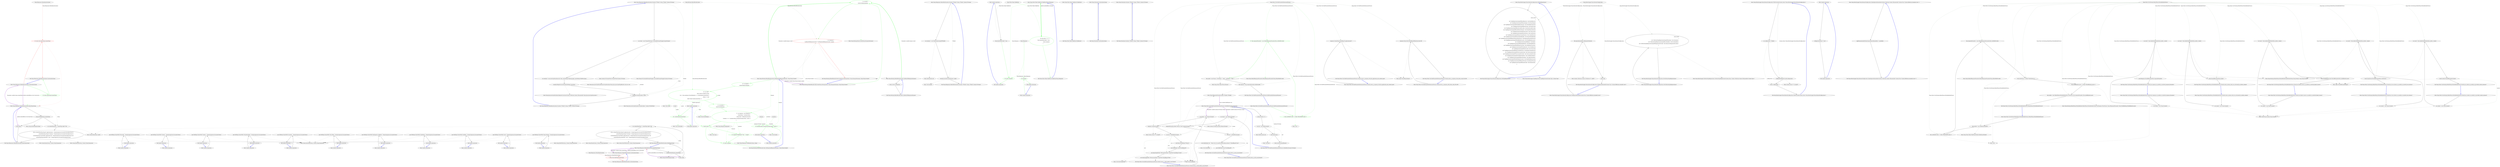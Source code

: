 digraph  {
n25 [label="Nancy.Responses.DefaultJsonSerializer", span=""];
n0 [cluster="Nancy.Responses.DefaultJsonSerializer.CanSerialize(string)", label="Entry Nancy.Responses.DefaultJsonSerializer.CanSerialize(string)", span="15-15"];
n1 [cluster="Nancy.Responses.DefaultJsonSerializer.CanSerialize(string)", color=red, community=0, label="16: return this.IsJsonType(contentType);", span="17-17"];
n2 [cluster="Nancy.Responses.DefaultJsonSerializer.CanSerialize(string)", label="Exit Nancy.Responses.DefaultJsonSerializer.CanSerialize(string)", span="15-15"];
n3 [cluster="Nancy.Responses.DefaultJsonSerializer.IsJsonType(string)", label="Entry Nancy.Responses.DefaultJsonSerializer.IsJsonType(string)", span="49-49"];
n4 [cluster="Nancy.Responses.DefaultJsonSerializer.Serialize<TModel>(string, TModel, System.IO.Stream)", label="Entry Nancy.Responses.DefaultJsonSerializer.Serialize<TModel>(string, TModel, System.IO.Stream)", span="27-27"];
n5 [cluster="Nancy.Responses.DefaultJsonSerializer.Serialize<TModel>(string, TModel, System.IO.Stream)", label="var writer = new StreamWriter(new UnclosableStreamWrapper(outputStream))", span="29-29"];
n8 [cluster="Nancy.Responses.DefaultJsonSerializer.Serialize<TModel>(string, TModel, System.IO.Stream)", label="serializer.Serialize(model, writer)", span="35-35"];
n6 [cluster="Nancy.Responses.DefaultJsonSerializer.Serialize<TModel>(string, TModel, System.IO.Stream)", label="var serializer = new JavaScriptSerializer(null, false, JsonSettings.MaxJsonLength, JsonSettings.MaxRecursions)", span="31-31"];
n10 [cluster="System.IO.StreamWriter.StreamWriter(System.IO.Stream)", label="Entry System.IO.StreamWriter.StreamWriter(System.IO.Stream)", span="0-0"];
n11 [cluster="Nancy.IO.UnclosableStreamWrapper.UnclosableStreamWrapper(System.IO.Stream)", label="Entry Nancy.IO.UnclosableStreamWrapper.UnclosableStreamWrapper(System.IO.Stream)", span="22-22"];
n7 [cluster="Nancy.Responses.DefaultJsonSerializer.Serialize<TModel>(string, TModel, System.IO.Stream)", label="serializer.RegisterConverters(JsonSettings.Converters)", span="33-33"];
n12 [cluster="Nancy.Json.JavaScriptSerializer.JavaScriptSerializer(Nancy.Json.JavaScriptTypeResolver, bool, int, int)", label="Entry Nancy.Json.JavaScriptSerializer.JavaScriptSerializer(Nancy.Json.JavaScriptTypeResolver, bool, int, int)", span="74-74"];
n13 [cluster="Nancy.Json.JavaScriptSerializer.RegisterConverters(System.Collections.Generic.IEnumerable<Nancy.Json.JavaScriptConverter>)", label="Entry Nancy.Json.JavaScriptSerializer.RegisterConverters(System.Collections.Generic.IEnumerable<Nancy.Json.JavaScriptConverter>)", span="429-429"];
n9 [cluster="Nancy.Responses.DefaultJsonSerializer.Serialize<TModel>(string, TModel, System.IO.Stream)", label="Exit Nancy.Responses.DefaultJsonSerializer.Serialize<TModel>(string, TModel, System.IO.Stream)", span="27-27"];
n14 [cluster="Nancy.Json.JavaScriptSerializer.Serialize(object, System.IO.TextWriter)", label="Entry Nancy.Json.JavaScriptSerializer.Serialize(object, System.IO.TextWriter)", span="465-465"];
n15 [cluster="Nancy.Responses.DefaultJsonSerializer.IsJsonType(string)", label="string.IsNullOrEmpty(contentType)", span="51-51"];
n17 [cluster="Nancy.Responses.DefaultJsonSerializer.IsJsonType(string)", label="var contentMimeType = contentType.Split(';')[0]", span="56-56"];
n16 [cluster="Nancy.Responses.DefaultJsonSerializer.IsJsonType(string)", label="return false;", span="53-53"];
n20 [cluster="string.IsNullOrEmpty(string)", label="Entry string.IsNullOrEmpty(string)", span="0-0"];
n18 [cluster="Nancy.Responses.DefaultJsonSerializer.IsJsonType(string)", label="return contentMimeType.Equals(''application/json'', StringComparison.InvariantCultureIgnoreCase) ||\r\n                   contentMimeType.Equals(''text/json'', StringComparison.InvariantCultureIgnoreCase) ||\r\n                  (contentMimeType.StartsWith(''application/vnd'', StringComparison.InvariantCultureIgnoreCase) &&\r\n                   contentMimeType.EndsWith(''+json'', StringComparison.InvariantCultureIgnoreCase));", span="58-61"];
n21 [cluster="string.Split(params char[])", label="Entry string.Split(params char[])", span="0-0"];
n19 [cluster="Nancy.Responses.DefaultJsonSerializer.IsJsonType(string)", label="Exit Nancy.Responses.DefaultJsonSerializer.IsJsonType(string)", span="49-49"];
n22 [cluster="string.Equals(string, System.StringComparison)", label="Entry string.Equals(string, System.StringComparison)", span="0-0"];
n23 [cluster="string.StartsWith(string, System.StringComparison)", label="Entry string.StartsWith(string, System.StringComparison)", span="0-0"];
n24 [cluster="string.EndsWith(string, System.StringComparison)", label="Entry string.EndsWith(string, System.StringComparison)", span="0-0"];
d1 [cluster="Nancy.Responses.DefaultJsonSerializer.CanSerialize(string)", color=green, community=0, label="16: return IsJsonType(contentType);", span="18-18"];
m0_4 [cluster="Nancy.Routing.Route.Invoke(Nancy.DynamicDictionary)", file="DefaultRouteInvoker.cs", label="Entry Nancy.Routing.Route.Invoke(Nancy.DynamicDictionary)", span="54-54"];
m0_0 [cluster="Nancy.Routing.DefaultRouteInvoker.Invoke(Nancy.Routing.Route, Nancy.DynamicDictionary, Nancy.NancyContext)", file="DefaultRouteInvoker.cs", label="Entry Nancy.Routing.DefaultRouteInvoker.Invoke(Nancy.Routing.Route, Nancy.DynamicDictionary, Nancy.NancyContext)", span="14-14"];
m0_1 [cluster="Nancy.Routing.DefaultRouteInvoker.Invoke(Nancy.Routing.Route, Nancy.DynamicDictionary, Nancy.NancyContext)", color=green, community=0, file="DefaultRouteInvoker.cs", label="3: var result =\r\n                route.Invoke(parameters)", span="16-17"];
m0_2 [cluster="Nancy.Routing.DefaultRouteInvoker.Invoke(Nancy.Routing.Route, Nancy.DynamicDictionary, Nancy.NancyContext)", color=red, community=0, file="DefaultRouteInvoker.cs", label="2: var response =\r\n                CastResultToResponse(result) ?? GetNegotiatedResponse(result, context)", span="19-20"];
m0_3 [cluster="Nancy.Routing.DefaultRouteInvoker.Invoke(Nancy.Routing.Route, Nancy.DynamicDictionary, Nancy.NancyContext)", file="DefaultRouteInvoker.cs", label="Exit Nancy.Routing.DefaultRouteInvoker.Invoke(Nancy.Routing.Route, Nancy.DynamicDictionary, Nancy.NancyContext)", span="14-14"];
m0_26 [cluster="Unk.CanSerialize", file="DefaultRouteInvoker.cs", label="Entry Unk.CanSerialize", span=""];
m0_22 [cluster="Nancy.Response.WithHeader(string, string)", file="DefaultRouteInvoker.cs", label="Entry Nancy.Response.WithHeader(string, string)", span="46-46"];
m0_19 [cluster="Unk.Create", file="DefaultRouteInvoker.cs", label="Entry Unk.Create", span=""];
m0_21 [cluster="Unk.Count", file="DefaultRouteInvoker.cs", label="Entry Unk.Count", span=""];
m0_7 [cluster="Nancy.Routing.DefaultRouteInvoker.GetNegotiatedResponse(dynamic, Nancy.NancyContext)", file="DefaultRouteInvoker.cs", label="Entry Nancy.Routing.DefaultRouteInvoker.GetNegotiatedResponse(dynamic, Nancy.NancyContext)", span="30-30"];
m0_10 [cluster="Nancy.Routing.DefaultRouteInvoker.GetNegotiatedResponse(dynamic, Nancy.NancyContext)", color=green, community=0, file="DefaultRouteInvoker.cs", label="18: var headers =\r\n                context.Request.Headers", span="32-33"];
m0_11 [cluster="Nancy.Routing.DefaultRouteInvoker.GetNegotiatedResponse(dynamic, Nancy.NancyContext)", color=green, community=0, file="DefaultRouteInvoker.cs", label="18: var valid =\r\n                from accept in headers.Accept\r\n                let s = this.serializers.FirstOrDefault(s => s.CanSerialize(accept.Item1))\r\n                where s != null\r\n                select Tuple.Create(accept.Item1, s)", span="35-39"];
m0_13 [cluster="Nancy.Routing.DefaultRouteInvoker.GetNegotiatedResponse(dynamic, Nancy.NancyContext)", color=green, community=0, file="DefaultRouteInvoker.cs", label="27: var response = new Response {\r\n                ContentType = serializer.Item1,\r\n                StatusCode = HttpStatusCode.OK,\r\n                Contents = s => serializer.Item2.Serialize(serializer.Item1, result, s)\r\n            }", span="44-48"];
m0_12 [cluster="Nancy.Routing.DefaultRouteInvoker.GetNegotiatedResponse(dynamic, Nancy.NancyContext)", color=green, community=0, file="DefaultRouteInvoker.cs", label="4: var serializer =\r\n                valid.FirstOrDefault()", span="41-42"];
m0_14 [cluster="Nancy.Routing.DefaultRouteInvoker.GetNegotiatedResponse(dynamic, Nancy.NancyContext)", color=green, community=0, file="DefaultRouteInvoker.cs", label="0: valid.Count() > 0", span="50-50"];
m0_15 [cluster="Nancy.Routing.DefaultRouteInvoker.GetNegotiatedResponse(dynamic, Nancy.NancyContext)", color=green, community=0, file="DefaultRouteInvoker.cs", label="23: response.WithHeader(''Vary'', ''Accept'')", span="52-52"];
m0_16 [cluster="Nancy.Routing.DefaultRouteInvoker.GetNegotiatedResponse(dynamic, Nancy.NancyContext)", color=green, community=0, file="DefaultRouteInvoker.cs", label="13: return response;", span="55-55"];
m0_17 [cluster="Nancy.Routing.DefaultRouteInvoker.GetNegotiatedResponse(dynamic, Nancy.NancyContext)", file="DefaultRouteInvoker.cs", label="Exit Nancy.Routing.DefaultRouteInvoker.GetNegotiatedResponse(dynamic, Nancy.NancyContext)", span="30-30"];
m0_6 [cluster="Nancy.Routing.DefaultRouteInvoker.CastResultToResponse(dynamic)", file="DefaultRouteInvoker.cs", label="Entry Nancy.Routing.DefaultRouteInvoker.CastResultToResponse(dynamic)", span="25-25"];
m0_8 [cluster="Nancy.Routing.DefaultRouteInvoker.CastResultToResponse(dynamic)", file="DefaultRouteInvoker.cs", label="return result as Response;", span="27-27"];
m0_9 [cluster="Nancy.Routing.DefaultRouteInvoker.CastResultToResponse(dynamic)", file="DefaultRouteInvoker.cs", label="Exit Nancy.Routing.DefaultRouteInvoker.CastResultToResponse(dynamic)", span="25-25"];
m0_20 [cluster="Nancy.Response.Response()", file="DefaultRouteInvoker.cs", label="Entry Nancy.Response.Response()", span="20-20"];
m0_23 [cluster="lambda expression", file="DefaultRouteInvoker.cs", label="Entry lambda expression", span="37-37"];
m0_28 [cluster="lambda expression", color=green, community=0, file="DefaultRouteInvoker.cs", label="18: serializer.Item2.Serialize(serializer.Item1, result, s)", span="47-47"];
m0_27 [cluster="lambda expression", file="DefaultRouteInvoker.cs", label="Entry lambda expression", span="47-47"];
m0_29 [cluster="lambda expression", file="DefaultRouteInvoker.cs", label="Exit lambda expression", span="47-47"];
m0_24 [cluster="lambda expression", color=green, community=0, file="DefaultRouteInvoker.cs", label="18: s.CanSerialize(accept.Item1)", span="37-37"];
m0_25 [cluster="lambda expression", file="DefaultRouteInvoker.cs", label="Exit lambda expression", span="37-37"];
m0_30 [cluster="Unk.Serialize", file="DefaultRouteInvoker.cs", label="Entry Unk.Serialize", span=""];
m0_18 [cluster="Unk.FirstOrDefault", file="DefaultRouteInvoker.cs", label="Entry Unk.FirstOrDefault", span=""];
m0_33 [file="DefaultRouteInvoker.cs", label=dynamic, span=""];
m0_34 [file="DefaultRouteInvoker.cs", label=serializer, span=""];
m0_31 [file="DefaultRouteInvoker.cs", label="Nancy.Routing.DefaultRouteInvoker", span=""];
m0_32 [file="DefaultRouteInvoker.cs", label=accept, span=""];
m2_0 [cluster="Nancy.Responses.DefaultXmlSerializer.CanSerialize(string)", file="DefaultXmlSerializer.cs", label="Entry Nancy.Responses.DefaultXmlSerializer.CanSerialize(string)", span="13-13"];
m2_1 [cluster="Nancy.Responses.DefaultXmlSerializer.CanSerialize(string)", color=red, community=0, file="DefaultXmlSerializer.cs", label="7: return this.IsXmlType(contentType);", span="15-15"];
m2_2 [cluster="Nancy.Responses.DefaultXmlSerializer.CanSerialize(string)", file="DefaultXmlSerializer.cs", label="Exit Nancy.Responses.DefaultXmlSerializer.CanSerialize(string)", span="13-13"];
m2_4 [cluster="Nancy.Responses.DefaultXmlSerializer.Serialize<TModel>(string, TModel, System.IO.Stream)", file="DefaultXmlSerializer.cs", label="Entry Nancy.Responses.DefaultXmlSerializer.Serialize<TModel>(string, TModel, System.IO.Stream)", span="25-25"];
m2_5 [cluster="Nancy.Responses.DefaultXmlSerializer.Serialize<TModel>(string, TModel, System.IO.Stream)", file="DefaultXmlSerializer.cs", label="var serializer = new XmlSerializer(typeof(TModel))", span="27-27"];
m2_6 [cluster="Nancy.Responses.DefaultXmlSerializer.Serialize<TModel>(string, TModel, System.IO.Stream)", file="DefaultXmlSerializer.cs", label="serializer.Serialize(outputStream, model)", span="28-28"];
m2_7 [cluster="Nancy.Responses.DefaultXmlSerializer.Serialize<TModel>(string, TModel, System.IO.Stream)", file="DefaultXmlSerializer.cs", label="Exit Nancy.Responses.DefaultXmlSerializer.Serialize<TModel>(string, TModel, System.IO.Stream)", span="25-25"];
m2_15 [cluster="string.IsNullOrEmpty(string)", file="DefaultXmlSerializer.cs", label="Entry string.IsNullOrEmpty(string)", span="0-0"];
m2_8 [cluster="XmlSerializer.cstr", file="DefaultXmlSerializer.cs", label="Entry XmlSerializer.cstr", span=""];
m2_3 [cluster="Nancy.Responses.DefaultXmlSerializer.IsXmlType(string)", file="DefaultXmlSerializer.cs", label="Entry Nancy.Responses.DefaultXmlSerializer.IsXmlType(string)", span="31-31"];
m2_10 [cluster="Nancy.Responses.DefaultXmlSerializer.IsXmlType(string)", file="DefaultXmlSerializer.cs", label="string.IsNullOrEmpty(contentType)", span="33-33"];
m2_12 [cluster="Nancy.Responses.DefaultXmlSerializer.IsXmlType(string)", file="DefaultXmlSerializer.cs", label="var contentMimeType = contentType.Split(';')[0]", span="38-38"];
m2_11 [cluster="Nancy.Responses.DefaultXmlSerializer.IsXmlType(string)", file="DefaultXmlSerializer.cs", label="return false;", span="35-35"];
m2_13 [cluster="Nancy.Responses.DefaultXmlSerializer.IsXmlType(string)", file="DefaultXmlSerializer.cs", label="return contentMimeType.Equals(''application/xml'', StringComparison.InvariantCultureIgnoreCase) ||\r\n                   contentMimeType.Equals(''text/xml'', StringComparison.InvariantCultureIgnoreCase) ||\r\n                  (contentMimeType.StartsWith(''application/vnd'', StringComparison.InvariantCultureIgnoreCase) &&\r\n                   contentMimeType.EndsWith(''+xml'', StringComparison.InvariantCultureIgnoreCase));", span="40-43"];
m2_14 [cluster="Nancy.Responses.DefaultXmlSerializer.IsXmlType(string)", file="DefaultXmlSerializer.cs", label="Exit Nancy.Responses.DefaultXmlSerializer.IsXmlType(string)", span="31-31"];
m2_19 [cluster="string.EndsWith(string, System.StringComparison)", file="DefaultXmlSerializer.cs", label="Entry string.EndsWith(string, System.StringComparison)", span="0-0"];
m2_17 [cluster="string.Equals(string, System.StringComparison)", file="DefaultXmlSerializer.cs", label="Entry string.Equals(string, System.StringComparison)", span="0-0"];
m2_9 [cluster="Unk.Serialize", file="DefaultXmlSerializer.cs", label="Entry Unk.Serialize", span=""];
m2_18 [cluster="string.StartsWith(string, System.StringComparison)", file="DefaultXmlSerializer.cs", label="Entry string.StartsWith(string, System.StringComparison)", span="0-0"];
m2_20 [file="DefaultXmlSerializer.cs", label="Nancy.Responses.DefaultXmlSerializer", span=""];
m3_8 [cluster="lambda expression", file="FakeRoute.cs", label="Entry lambda expression", span="17-20"];
m3_10 [cluster="lambda expression", color=green, community=0, file="FakeRoute.cs", label="26: return response;", span="19-19"];
m3_5 [cluster="lambda expression", file="FakeRoute.cs", label="Entry lambda expression", span="15-15"];
m3_6 [cluster="lambda expression", color=green, community=0, file="FakeRoute.cs", label="29: response", span="15-15"];
m3_7 [cluster="lambda expression", file="FakeRoute.cs", label="Exit lambda expression", span="15-15"];
m3_9 [cluster="lambda expression", file="FakeRoute.cs", label="this.ActionWasInvoked = true", span="18-18"];
m3_11 [cluster="lambda expression", file="FakeRoute.cs", label="Exit lambda expression", span="17-20"];
m3_0 [cluster="Nancy.Tests.Fakes.FakeRoute.FakeRoute()", file="FakeRoute.cs", label="Entry Nancy.Tests.Fakes.FakeRoute.FakeRoute()", span="8-8"];
m3_1 [cluster="Nancy.Tests.Fakes.FakeRoute.FakeRoute()", file="FakeRoute.cs", label="Exit Nancy.Tests.Fakes.FakeRoute.FakeRoute()", span="8-8"];
m3_2 [cluster="Nancy.Tests.Fakes.FakeRoute.FakeRoute(Nancy.Response)", file="FakeRoute.cs", label="Entry Nancy.Tests.Fakes.FakeRoute.FakeRoute(Nancy.Response)", span="14-14"];
m3_3 [cluster="Nancy.Tests.Fakes.FakeRoute.FakeRoute(Nancy.Response)", color=green, community=0, file="FakeRoute.cs", label="28: this.Action = x => {\r\n                this.ActionWasInvoked = true;\r\n                return response;\r\n            }", span="17-20"];
m3_4 [cluster="Nancy.Tests.Fakes.FakeRoute.FakeRoute(Nancy.Response)", file="FakeRoute.cs", label="Exit Nancy.Tests.Fakes.FakeRoute.FakeRoute(Nancy.Response)", span="14-14"];
m3_12 [file="FakeRoute.cs", label="Nancy.Tests.Fakes.FakeRoute", span=""];
m3_13 [file="FakeRoute.cs", label="Nancy.Response", span=""];
m4_0 [cluster="Nancy.ISerializer.CanSerialize(string)", file="ISerializer.cs", label="Entry Nancy.ISerializer.CanSerialize(string)", span="11-11"];
m4_1 [cluster="Nancy.ISerializer.CanSerialize(string)", file="ISerializer.cs", label="Exit Nancy.ISerializer.CanSerialize(string)", span="11-11"];
m4_2 [cluster="Nancy.ISerializer.Serialize<TModel>(string, TModel, System.IO.Stream)", file="ISerializer.cs", label="Entry Nancy.ISerializer.Serialize<TModel>(string, TModel, System.IO.Stream)", span="20-20"];
m4_3 [cluster="Nancy.ISerializer.Serialize<TModel>(string, TModel, System.IO.Stream)", file="ISerializer.cs", label="Exit Nancy.ISerializer.Serialize<TModel>(string, TModel, System.IO.Stream)", span="20-20"];
m5_7 [cluster="Nancy.DefaultResponseFormatter.DefaultResponseFormatter(Nancy.IRootPathProvider)", file="MainModule.cs", label="Entry Nancy.DefaultResponseFormatter.DefaultResponseFormatter(Nancy.IRootPathProvider)", span="13-13"];
m5_30 [cluster="Unk.SelectSingleNode", file="MainModule.cs", label="Entry Unk.SelectSingleNode", span=""];
m5_10 [cluster="Nancy.Tests.Unit.XmlFormatterExtensionsFixtures.Should_return_a_response_with_the_application_xml_content_type()", file="MainModule.cs", label="Entry Nancy.Tests.Unit.XmlFormatterExtensionsFixtures.Should_return_a_response_with_the_application_xml_content_type()", span="25-25"];
m5_11 [cluster="Nancy.Tests.Unit.XmlFormatterExtensionsFixtures.Should_return_a_response_with_the_application_xml_content_type()", file="MainModule.cs", label="response.ContentType.ShouldEqual(''application/xml'')", span="27-27"];
m5_12 [cluster="Nancy.Tests.Unit.XmlFormatterExtensionsFixtures.Should_return_a_response_with_the_application_xml_content_type()", file="MainModule.cs", label="Exit Nancy.Tests.Unit.XmlFormatterExtensionsFixtures.Should_return_a_response_with_the_application_xml_content_type()", span="25-25"];
m5_13 [cluster="object.ShouldEqual(object)", file="MainModule.cs", label="Entry object.ShouldEqual(object)", span="80-80"];
m5_6 [cluster="Unk.>", file="MainModule.cs", label="Entry Unk.>", span=""];
m5_29 [cluster="Unk.ShouldEqual", file="MainModule.cs", label="Entry Unk.ShouldEqual", span=""];
m5_44 [cluster="XmlDocument.cstr", file="MainModule.cs", label="Entry XmlDocument.cstr", span=""];
m5_45 [cluster="Unk.Load", file="MainModule.cs", label="Entry Unk.Load", span=""];
m5_31 [cluster="Nancy.Tests.Unit.XmlFormatterExtensionsFixtures.Should_return_a_null_in_xml_format()", file="MainModule.cs", label="Entry Nancy.Tests.Unit.XmlFormatterExtensionsFixtures.Should_return_a_null_in_xml_format()", span="53-53"];
m5_32 [cluster="Nancy.Tests.Unit.XmlFormatterExtensionsFixtures.Should_return_a_null_in_xml_format()", file="MainModule.cs", label="var stream = new MemoryStream()", span="55-55"];
m5_33 [cluster="Nancy.Tests.Unit.XmlFormatterExtensionsFixtures.Should_return_a_null_in_xml_format()", file="MainModule.cs", label="responseFormatter.AsXml<Person>(null).Contents(stream)", span="57-57"];
m5_34 [cluster="Nancy.Tests.Unit.XmlFormatterExtensionsFixtures.Should_return_a_null_in_xml_format()", file="MainModule.cs", label="var root = GetXmlRoot(stream)", span="59-59"];
m5_35 [cluster="Nancy.Tests.Unit.XmlFormatterExtensionsFixtures.Should_return_a_null_in_xml_format()", file="MainModule.cs", label="root.GetAttribute(''nil'', ''http://www.w3.org/2001/XMLSchema-instance'').ShouldEqual(''true'')", span="60-60"];
m5_36 [cluster="Nancy.Tests.Unit.XmlFormatterExtensionsFixtures.Should_return_a_null_in_xml_format()", file="MainModule.cs", label="root.ChildNodes.Count.ShouldEqual(0)", span="61-61"];
m5_37 [cluster="Nancy.Tests.Unit.XmlFormatterExtensionsFixtures.Should_return_a_null_in_xml_format()", file="MainModule.cs", label="Exit Nancy.Tests.Unit.XmlFormatterExtensionsFixtures.Should_return_a_null_in_xml_format()", span="53-53"];
m5_28 [cluster="Nancy.Tests.Unit.XmlFormatterExtensionsFixtures.GetXmlRoot(System.IO.Stream)", file="MainModule.cs", label="Entry Nancy.Tests.Unit.XmlFormatterExtensionsFixtures.GetXmlRoot(System.IO.Stream)", span="65-65"];
m5_39 [cluster="Nancy.Tests.Unit.XmlFormatterExtensionsFixtures.GetXmlRoot(System.IO.Stream)", file="MainModule.cs", label="stream.Position = 0", span="67-67"];
m5_41 [cluster="Nancy.Tests.Unit.XmlFormatterExtensionsFixtures.GetXmlRoot(System.IO.Stream)", file="MainModule.cs", label="xml.Load(stream)", span="69-69"];
m5_40 [cluster="Nancy.Tests.Unit.XmlFormatterExtensionsFixtures.GetXmlRoot(System.IO.Stream)", file="MainModule.cs", label="var xml = new XmlDocument()", span="68-68"];
m5_42 [cluster="Nancy.Tests.Unit.XmlFormatterExtensionsFixtures.GetXmlRoot(System.IO.Stream)", file="MainModule.cs", label="return xml.DocumentElement;", span="71-71"];
m5_43 [cluster="Nancy.Tests.Unit.XmlFormatterExtensionsFixtures.GetXmlRoot(System.IO.Stream)", file="MainModule.cs", label="Exit Nancy.Tests.Unit.XmlFormatterExtensionsFixtures.GetXmlRoot(System.IO.Stream)", span="65-65"];
m5_27 [cluster="System.Action<T>.Invoke(T)", file="MainModule.cs", label="Entry System.Action<T>.Invoke(T)", span="0-0"];
m5_38 [cluster="Unk.GetAttribute", file="MainModule.cs", label="Entry Unk.GetAttribute", span=""];
m5_8 [cluster="Nancy.Tests.Fakes.Person.Person()", file="MainModule.cs", label="Entry Nancy.Tests.Fakes.Person.Person()", span="2-2"];
m5_14 [cluster="Nancy.Tests.Unit.XmlFormatterExtensionsFixtures.Should_return_a_response_with_status_code_200_OK()", file="MainModule.cs", label="Entry Nancy.Tests.Unit.XmlFormatterExtensionsFixtures.Should_return_a_response_with_status_code_200_OK()", span="31-31"];
m5_15 [cluster="Nancy.Tests.Unit.XmlFormatterExtensionsFixtures.Should_return_a_response_with_status_code_200_OK()", file="MainModule.cs", label="response.StatusCode.ShouldEqual(HttpStatusCode.OK)", span="33-33"];
m5_16 [cluster="Nancy.Tests.Unit.XmlFormatterExtensionsFixtures.Should_return_a_response_with_status_code_200_OK()", file="MainModule.cs", label="Exit Nancy.Tests.Unit.XmlFormatterExtensionsFixtures.Should_return_a_response_with_status_code_200_OK()", span="31-31"];
m5_0 [cluster="Nancy.Tests.Unit.XmlFormatterExtensionsFixtures.XmlFormatterExtensionsFixtures()", file="MainModule.cs", label="Entry Nancy.Tests.Unit.XmlFormatterExtensionsFixtures.XmlFormatterExtensionsFixtures()", span="16-16"];
m5_1 [cluster="Nancy.Tests.Unit.XmlFormatterExtensionsFixtures.XmlFormatterExtensionsFixtures()", color=green, community=0, file="MainModule.cs", label="4: this.rootPathProvider = A.Fake<IRootPathProvider>()", span="18-18"];
m5_2 [cluster="Nancy.Tests.Unit.XmlFormatterExtensionsFixtures.XmlFormatterExtensionsFixtures()", color=green, community=0, file="MainModule.cs", label="27: this.responseFormatter = new DefaultResponseFormatter(this.rootPathProvider)", span="19-19"];
m5_3 [cluster="Nancy.Tests.Unit.XmlFormatterExtensionsFixtures.XmlFormatterExtensionsFixtures()", file="MainModule.cs", label="this.model = new Person { FirstName = ''Andy'', LastName = ''Pike'' }", span="20-20"];
m5_4 [cluster="Nancy.Tests.Unit.XmlFormatterExtensionsFixtures.XmlFormatterExtensionsFixtures()", file="MainModule.cs", label="this.response = this.responseFormatter.AsXml(model)", span="21-21"];
m5_5 [cluster="Nancy.Tests.Unit.XmlFormatterExtensionsFixtures.XmlFormatterExtensionsFixtures()", file="MainModule.cs", label="Exit Nancy.Tests.Unit.XmlFormatterExtensionsFixtures.XmlFormatterExtensionsFixtures()", span="16-16"];
m5_17 [cluster="Nancy.Tests.Unit.XmlFormatterExtensionsFixtures.Should_return_a_valid_model_in_xml_format()", file="MainModule.cs", label="Entry Nancy.Tests.Unit.XmlFormatterExtensionsFixtures.Should_return_a_valid_model_in_xml_format()", span="37-37"];
m5_18 [cluster="Nancy.Tests.Unit.XmlFormatterExtensionsFixtures.Should_return_a_valid_model_in_xml_format()", file="MainModule.cs", label="var stream = new MemoryStream()", span="39-39"];
m5_19 [cluster="Nancy.Tests.Unit.XmlFormatterExtensionsFixtures.Should_return_a_valid_model_in_xml_format()", file="MainModule.cs", label="response.Contents(stream)", span="41-41"];
m5_20 [cluster="Nancy.Tests.Unit.XmlFormatterExtensionsFixtures.Should_return_a_valid_model_in_xml_format()", file="MainModule.cs", label="var root = GetXmlRoot(stream)", span="43-43"];
m5_21 [cluster="Nancy.Tests.Unit.XmlFormatterExtensionsFixtures.Should_return_a_valid_model_in_xml_format()", file="MainModule.cs", label="root.Name.ShouldEqual(''Person'')", span="45-45"];
m5_22 [cluster="Nancy.Tests.Unit.XmlFormatterExtensionsFixtures.Should_return_a_valid_model_in_xml_format()", file="MainModule.cs", label="root.ChildNodes.Count.ShouldEqual(2)", span="46-46"];
m5_23 [cluster="Nancy.Tests.Unit.XmlFormatterExtensionsFixtures.Should_return_a_valid_model_in_xml_format()", file="MainModule.cs", label="root.SelectSingleNode(''//Person/FirstName'').InnerText.ShouldEqual(''Andy'')", span="47-47"];
m5_24 [cluster="Nancy.Tests.Unit.XmlFormatterExtensionsFixtures.Should_return_a_valid_model_in_xml_format()", file="MainModule.cs", label="root.SelectSingleNode(''//Person/LastName'').InnerText.ShouldEqual(''Pike'')", span="48-48"];
m5_25 [cluster="Nancy.Tests.Unit.XmlFormatterExtensionsFixtures.Should_return_a_valid_model_in_xml_format()", file="MainModule.cs", label="Exit Nancy.Tests.Unit.XmlFormatterExtensionsFixtures.Should_return_a_valid_model_in_xml_format()", span="37-37"];
m5_9 [cluster="Nancy.IResponseFormatter.AsXml<TModel>(TModel)", file="MainModule.cs", label="Entry Nancy.IResponseFormatter.AsXml<TModel>(TModel)", span="43-43"];
m5_26 [cluster="System.IO.MemoryStream.MemoryStream()", file="MainModule.cs", label="Entry System.IO.MemoryStream.MemoryStream()", span="0-0"];
m5_46 [file="MainModule.cs", label="Nancy.Tests.Unit.XmlFormatterExtensionsFixtures", span=""];
m6_46 [cluster="Nancy.Bootstrapper.NancyInternalConfiguration.GetTypeRegistations()", file="NancyInternalConfiguration.cs", label="Entry Nancy.Bootstrapper.NancyInternalConfiguration.GetTypeRegistations()", span="204-204"];
m6_47 [cluster="Nancy.Bootstrapper.NancyInternalConfiguration.GetTypeRegistations()", file="NancyInternalConfiguration.cs", label="return new[]\r\n            {\r\n                new TypeRegistration(typeof(IRouteResolver), this.RouteResolver),\r\n                new TypeRegistration(typeof(INancyEngine), this.NancyEngine),\r\n                new TypeRegistration(typeof(IModuleKeyGenerator), this.ModuleKeyGenerator),\r\n                new TypeRegistration(typeof(IRouteCache), this.RouteCache),\r\n                new TypeRegistration(typeof(IRouteCacheProvider), this.RouteCacheProvider),\r\n                new TypeRegistration(typeof(IRoutePatternMatcher), this.RoutePatternMatcher),\r\n                new TypeRegistration(typeof(IViewLocator), this.ViewLocator),\r\n                new TypeRegistration(typeof(IViewFactory), this.ViewFactory),\r\n                new TypeRegistration(typeof(INancyContextFactory), this.ContextFactory),\r\n                new TypeRegistration(typeof(INancyModuleBuilder), this.NancyModuleBuilder),\r\n                new TypeRegistration(typeof(IResponseFormatterFactory), this.ResponseFormatterFactory),\r\n                new TypeRegistration(typeof(IModelBinderLocator), this.ModelBinderLocator), \r\n                new TypeRegistration(typeof(IBinder), this.Binder), \r\n                new TypeRegistration(typeof(BindingDefaults), this.BindingDefaults), \r\n                new TypeRegistration(typeof(IFieldNameConverter), this.FieldNameConverter), \r\n                new TypeRegistration(typeof(IViewResolver), this.ViewResolver),\r\n                new TypeRegistration(typeof(IViewCache), this.ViewCache),\r\n                new TypeRegistration(typeof(IRenderContextFactory), this.RenderContextFactory),\r\n                new TypeRegistration(typeof(IViewLocationCache), this.ViewLocationCache),\r\n                new TypeRegistration(typeof(IViewLocationProvider), this.ViewLocationProvider),\r\n                new TypeRegistration(typeof(ICsrfTokenValidator), this.CsrfTokenValidator), \r\n                new TypeRegistration(typeof(IObjectSerializer), this.ObjectSerializer), \r\n                new TypeRegistration(typeof(IModelValidatorLocator), this.ModelValidatorLocator),\r\n                new TypeRegistration(typeof(IRequestTracing), this.RequestTracing),\r\n                new TypeRegistration(typeof(IRouteInvoker), this.RouteInvoker), \r\n            };", span="206-233"];
m6_48 [cluster="Nancy.Bootstrapper.NancyInternalConfiguration.GetTypeRegistations()", file="NancyInternalConfiguration.cs", label="Exit Nancy.Bootstrapper.NancyInternalConfiguration.GetTypeRegistations()", span="204-204"];
m6_58 [cluster="System.Collections.Generic.ICollection<T>.Add(T)", file="NancyInternalConfiguration.cs", label="Entry System.Collections.Generic.ICollection<T>.Add(T)", span="0-0"];
m6_54 [cluster="Nancy.Bootstrapper.NancyInternalConfiguration.WithIgnoredAssembly(System.Func<System.Reflection.Assembly, bool>)", file="NancyInternalConfiguration.cs", label="Entry Nancy.Bootstrapper.NancyInternalConfiguration.WithIgnoredAssembly(System.Func<System.Reflection.Assembly, bool>)", span="255-255"];
m6_55 [cluster="Nancy.Bootstrapper.NancyInternalConfiguration.WithIgnoredAssembly(System.Func<System.Reflection.Assembly, bool>)", file="NancyInternalConfiguration.cs", label="this.ignoredAssemblies.Add(ignorePredicate)", span="257-257"];
m6_56 [cluster="Nancy.Bootstrapper.NancyInternalConfiguration.WithIgnoredAssembly(System.Func<System.Reflection.Assembly, bool>)", file="NancyInternalConfiguration.cs", label="return this;", span="259-259"];
m6_57 [cluster="Nancy.Bootstrapper.NancyInternalConfiguration.WithIgnoredAssembly(System.Func<System.Reflection.Assembly, bool>)", file="NancyInternalConfiguration.cs", label="Exit Nancy.Bootstrapper.NancyInternalConfiguration.WithIgnoredAssembly(System.Func<System.Reflection.Assembly, bool>)", span="255-255"];
m6_49 [cluster="Nancy.Bootstrapper.TypeRegistration.TypeRegistration(System.Type, System.Type)", file="NancyInternalConfiguration.cs", label="Entry Nancy.Bootstrapper.TypeRegistration.TypeRegistration(System.Type, System.Type)", span="14-14"];
m6_50 [cluster="Nancy.Bootstrapper.NancyInternalConfiguration.GetCollectionTypeRegistrations()", file="NancyInternalConfiguration.cs", label="Entry Nancy.Bootstrapper.NancyInternalConfiguration.GetCollectionTypeRegistrations()", span="240-240"];
m6_51 [cluster="Nancy.Bootstrapper.NancyInternalConfiguration.GetCollectionTypeRegistrations()", file="NancyInternalConfiguration.cs", label="return new[]\r\n            {\r\n                new CollectionTypeRegistration(typeof(ISerializer), this.Serializers), \r\n                new CollectionTypeRegistration(typeof(IErrorHandler), this.ErrorHandlers), \r\n                new CollectionTypeRegistration(typeof(IDiagnosticsProvider), this.InteractiveDiagnosticProviders), \r\n            };", span="242-247"];
m6_52 [cluster="Nancy.Bootstrapper.NancyInternalConfiguration.GetCollectionTypeRegistrations()", file="NancyInternalConfiguration.cs", label="Exit Nancy.Bootstrapper.NancyInternalConfiguration.GetCollectionTypeRegistrations()", span="240-240"];
m6_40 [cluster="Nancy.Bootstrapper.NancyInternalConfiguration.WithOverrides(System.Action<Nancy.Bootstrapper.NancyInternalConfiguration>)", file="NancyInternalConfiguration.cs", label="Entry Nancy.Bootstrapper.NancyInternalConfiguration.WithOverrides(System.Action<Nancy.Bootstrapper.NancyInternalConfiguration>)", span="191-191"];
m6_41 [cluster="Nancy.Bootstrapper.NancyInternalConfiguration.WithOverrides(System.Action<Nancy.Bootstrapper.NancyInternalConfiguration>)", file="NancyInternalConfiguration.cs", label="var configuration = Default", span="193-193"];
m6_42 [cluster="Nancy.Bootstrapper.NancyInternalConfiguration.WithOverrides(System.Action<Nancy.Bootstrapper.NancyInternalConfiguration>)", file="NancyInternalConfiguration.cs", label="configurationBuilder.Invoke(configuration)", span="195-195"];
m6_43 [cluster="Nancy.Bootstrapper.NancyInternalConfiguration.WithOverrides(System.Action<Nancy.Bootstrapper.NancyInternalConfiguration>)", file="NancyInternalConfiguration.cs", label="return configuration;", span="197-197"];
m6_44 [cluster="Nancy.Bootstrapper.NancyInternalConfiguration.WithOverrides(System.Action<Nancy.Bootstrapper.NancyInternalConfiguration>)", file="NancyInternalConfiguration.cs", label="Exit Nancy.Bootstrapper.NancyInternalConfiguration.WithOverrides(System.Action<Nancy.Bootstrapper.NancyInternalConfiguration>)", span="191-191"];
m6_53 [cluster="Nancy.Bootstrapper.CollectionTypeRegistration.CollectionTypeRegistration(System.Type, System.Collections.Generic.IEnumerable<System.Type>)", file="NancyInternalConfiguration.cs", label="Entry Nancy.Bootstrapper.CollectionTypeRegistration.CollectionTypeRegistration(System.Type, System.Collections.Generic.IEnumerable<System.Type>)", span="19-19"];
m6_45 [cluster="System.Action<T>.Invoke(T)", file="NancyInternalConfiguration.cs", label="Entry System.Action<T>.Invoke(T)", span="0-0"];
m6_37 [cluster="lambda expression", file="NancyInternalConfiguration.cs", label="Entry lambda expression", span="177-177"];
m6_0 [cluster="lambda expression", file="NancyInternalConfiguration.cs", label="Entry lambda expression", span="34-34"];
m6_1 [cluster="lambda expression", file="NancyInternalConfiguration.cs", label="asm.FullName.StartsWith(''Microsoft.'', StringComparison.InvariantCulture)", span="34-34"];
m6_2 [cluster="lambda expression", file="NancyInternalConfiguration.cs", label="Exit lambda expression", span="34-34"];
m6_4 [cluster="lambda expression", file="NancyInternalConfiguration.cs", label="Entry lambda expression", span="35-35"];
m6_5 [cluster="lambda expression", file="NancyInternalConfiguration.cs", label="asm.FullName.StartsWith(''System.'', StringComparison.InvariantCulture)", span="35-35"];
m6_6 [cluster="lambda expression", file="NancyInternalConfiguration.cs", label="Exit lambda expression", span="35-35"];
m6_7 [cluster="lambda expression", file="NancyInternalConfiguration.cs", label="Entry lambda expression", span="36-36"];
m6_8 [cluster="lambda expression", file="NancyInternalConfiguration.cs", label="asm.FullName.StartsWith(''System,'', StringComparison.InvariantCulture)", span="36-36"];
m6_9 [cluster="lambda expression", file="NancyInternalConfiguration.cs", label="Exit lambda expression", span="36-36"];
m6_10 [cluster="lambda expression", file="NancyInternalConfiguration.cs", label="Entry lambda expression", span="37-37"];
m6_11 [cluster="lambda expression", file="NancyInternalConfiguration.cs", label="asm.FullName.StartsWith(''CR_ExtUnitTest'', StringComparison.InvariantCulture)", span="37-37"];
m6_12 [cluster="lambda expression", file="NancyInternalConfiguration.cs", label="Exit lambda expression", span="37-37"];
m6_13 [cluster="lambda expression", file="NancyInternalConfiguration.cs", label="Entry lambda expression", span="38-38"];
m6_14 [cluster="lambda expression", file="NancyInternalConfiguration.cs", label="asm.FullName.StartsWith(''mscorlib,'', StringComparison.InvariantCulture)", span="38-38"];
m6_15 [cluster="lambda expression", file="NancyInternalConfiguration.cs", label="Exit lambda expression", span="38-38"];
m6_16 [cluster="lambda expression", file="NancyInternalConfiguration.cs", label="Entry lambda expression", span="39-39"];
m6_17 [cluster="lambda expression", file="NancyInternalConfiguration.cs", label="asm.FullName.StartsWith(''CR_VSTest'', StringComparison.InvariantCulture)", span="39-39"];
m6_18 [cluster="lambda expression", file="NancyInternalConfiguration.cs", label="Exit lambda expression", span="39-39"];
m6_19 [cluster="lambda expression", file="NancyInternalConfiguration.cs", label="Entry lambda expression", span="40-40"];
m6_20 [cluster="lambda expression", file="NancyInternalConfiguration.cs", label="asm.FullName.StartsWith(''DevExpress.CodeRush'', StringComparison.InvariantCulture)", span="40-40"];
m6_21 [cluster="lambda expression", file="NancyInternalConfiguration.cs", label="Exit lambda expression", span="40-40"];
m6_22 [cluster="lambda expression", file="NancyInternalConfiguration.cs", label="Entry lambda expression", span="41-41"];
m6_23 [cluster="lambda expression", file="NancyInternalConfiguration.cs", label="asm.FullName.StartsWith(''IronPython'', StringComparison.InvariantCulture)", span="41-41"];
m6_24 [cluster="lambda expression", file="NancyInternalConfiguration.cs", label="Exit lambda expression", span="41-41"];
m6_25 [cluster="lambda expression", file="NancyInternalConfiguration.cs", label="Entry lambda expression", span="42-42"];
m6_26 [cluster="lambda expression", file="NancyInternalConfiguration.cs", label="asm.FullName.StartsWith(''IronRuby'', StringComparison.InvariantCulture)", span="42-42"];
m6_27 [cluster="lambda expression", file="NancyInternalConfiguration.cs", label="Exit lambda expression", span="42-42"];
m6_28 [cluster="lambda expression", file="NancyInternalConfiguration.cs", label="Entry lambda expression", span="43-43"];
m6_29 [cluster="lambda expression", file="NancyInternalConfiguration.cs", label="asm.FullName.StartsWith(''xunit'', StringComparison.InvariantCulture)", span="43-43"];
m6_30 [cluster="lambda expression", file="NancyInternalConfiguration.cs", label="Exit lambda expression", span="43-43"];
m6_31 [cluster="lambda expression", file="NancyInternalConfiguration.cs", label="Entry lambda expression", span="44-44"];
m6_32 [cluster="lambda expression", file="NancyInternalConfiguration.cs", label="asm.FullName.StartsWith(''Nancy.Testing'', StringComparison.InvariantCulture)", span="44-44"];
m6_33 [cluster="lambda expression", file="NancyInternalConfiguration.cs", label="Exit lambda expression", span="44-44"];
m6_38 [cluster="lambda expression", file="NancyInternalConfiguration.cs", label="tr.RegistrationType == null", span="177-177"];
m6_39 [cluster="lambda expression", file="NancyInternalConfiguration.cs", label="Exit lambda expression", span="177-177"];
m6_34 [cluster="Nancy.Bootstrapper.NancyInternalConfiguration.UpdateIgnoredAssemblies(System.Collections.Generic.IEnumerable<System.Func<System.Reflection.Assembly, bool>>)", file="NancyInternalConfiguration.cs", label="Entry Nancy.Bootstrapper.NancyInternalConfiguration.UpdateIgnoredAssemblies(System.Collections.Generic.IEnumerable<System.Func<System.Reflection.Assembly, bool>>)", span="163-163"];
m6_35 [cluster="Nancy.Bootstrapper.NancyInternalConfiguration.UpdateIgnoredAssemblies(System.Collections.Generic.IEnumerable<System.Func<System.Reflection.Assembly, bool>>)", file="NancyInternalConfiguration.cs", label="AppDomainAssemblyTypeScanner.IgnoredAssemblies = assemblies", span="165-165"];
m6_36 [cluster="Nancy.Bootstrapper.NancyInternalConfiguration.UpdateIgnoredAssemblies(System.Collections.Generic.IEnumerable<System.Func<System.Reflection.Assembly, bool>>)", file="NancyInternalConfiguration.cs", label="Exit Nancy.Bootstrapper.NancyInternalConfiguration.UpdateIgnoredAssemblies(System.Collections.Generic.IEnumerable<System.Func<System.Reflection.Assembly, bool>>)", span="163-163"];
m6_59 [file="NancyInternalConfiguration.cs", label="Nancy.Bootstrapper.NancyInternalConfiguration", span=""];
m7_10 [cluster="Nancy.DefaultResponseFormatter.DefaultResponseFormatter(Nancy.IRootPathProvider)", file="Route.cs", label="Entry Nancy.DefaultResponseFormatter.DefaultResponseFormatter(Nancy.IRootPathProvider)", span="13-13"];
m7_8 [cluster="Nancy.Tests.Fakes.FakeNancyModule.FakeNancyModule()", file="Route.cs", label="Entry Nancy.Tests.Fakes.FakeNancyModule.FakeNancyModule()", span="6-6"];
m7_25 [cluster="Nancy.Tests.Unit.Routing.DefaultNancyModuleBuilderFixture.Should_set_view_factory_on_module_to_resolved_view_factory()", file="Route.cs", label="Entry Nancy.Tests.Unit.Routing.DefaultNancyModuleBuilderFixture.Should_set_view_factory_on_module_to_resolved_view_factory()", span="55-55"];
m7_26 [cluster="Nancy.Tests.Unit.Routing.DefaultNancyModuleBuilderFixture.Should_set_view_factory_on_module_to_resolved_view_factory()", file="Route.cs", label="var context = new NancyContext()", span="58-58"];
m7_27 [cluster="Nancy.Tests.Unit.Routing.DefaultNancyModuleBuilderFixture.Should_set_view_factory_on_module_to_resolved_view_factory()", file="Route.cs", label="var result = this.builder.BuildModule(this.module, context)", span="61-61"];
m7_28 [cluster="Nancy.Tests.Unit.Routing.DefaultNancyModuleBuilderFixture.Should_set_view_factory_on_module_to_resolved_view_factory()", file="Route.cs", label="result.ViewFactory.ShouldBeSameAs(this.viewFactory)", span="64-64"];
m7_29 [cluster="Nancy.Tests.Unit.Routing.DefaultNancyModuleBuilderFixture.Should_set_view_factory_on_module_to_resolved_view_factory()", file="Route.cs", label="Exit Nancy.Tests.Unit.Routing.DefaultNancyModuleBuilderFixture.Should_set_view_factory_on_module_to_resolved_view_factory()", span="55-55"];
m7_9 [cluster="Unk.>", file="Route.cs", label="Entry Unk.>", span=""];
m7_18 [cluster="Nancy.Routing.DefaultNancyModuleBuilder.BuildModule(Nancy.NancyModule, Nancy.NancyContext)", file="Route.cs", label="Entry Nancy.Routing.DefaultNancyModuleBuilder.BuildModule(Nancy.NancyModule, Nancy.NancyContext)", span="33-33"];
m7_20 [cluster="Nancy.Tests.Unit.Routing.DefaultNancyModuleBuilderFixture.Should_set_context_on_module_to_provided_context_instance()", file="Route.cs", label="Entry Nancy.Tests.Unit.Routing.DefaultNancyModuleBuilderFixture.Should_set_context_on_module_to_provided_context_instance()", span="42-42"];
m7_21 [cluster="Nancy.Tests.Unit.Routing.DefaultNancyModuleBuilderFixture.Should_set_context_on_module_to_provided_context_instance()", file="Route.cs", label="var context = new NancyContext()", span="45-45"];
m7_22 [cluster="Nancy.Tests.Unit.Routing.DefaultNancyModuleBuilderFixture.Should_set_context_on_module_to_provided_context_instance()", file="Route.cs", label="var result = this.builder.BuildModule(this.module, context)", span="48-48"];
m7_23 [cluster="Nancy.Tests.Unit.Routing.DefaultNancyModuleBuilderFixture.Should_set_context_on_module_to_provided_context_instance()", file="Route.cs", label="result.Context.ShouldBeSameAs(context)", span="51-51"];
m7_24 [cluster="Nancy.Tests.Unit.Routing.DefaultNancyModuleBuilderFixture.Should_set_context_on_module_to_provided_context_instance()", file="Route.cs", label="Exit Nancy.Tests.Unit.Routing.DefaultNancyModuleBuilderFixture.Should_set_context_on_module_to_provided_context_instance()", span="42-42"];
m7_30 [cluster="Nancy.Tests.Unit.Routing.DefaultNancyModuleBuilderFixture.Should_set_response_on_module_to_resolved_response_formatter()", file="Route.cs", label="Entry Nancy.Tests.Unit.Routing.DefaultNancyModuleBuilderFixture.Should_set_response_on_module_to_resolved_response_formatter()", span="68-68"];
m7_31 [cluster="Nancy.Tests.Unit.Routing.DefaultNancyModuleBuilderFixture.Should_set_response_on_module_to_resolved_response_formatter()", file="Route.cs", label="var context = new NancyContext()", span="71-71"];
m7_32 [cluster="Nancy.Tests.Unit.Routing.DefaultNancyModuleBuilderFixture.Should_set_response_on_module_to_resolved_response_formatter()", file="Route.cs", label="var result = this.builder.BuildModule(this.module, context)", span="74-74"];
m7_33 [cluster="Nancy.Tests.Unit.Routing.DefaultNancyModuleBuilderFixture.Should_set_response_on_module_to_resolved_response_formatter()", file="Route.cs", label="result.Response.ShouldBeSameAs(this.responseFormatter)", span="77-77"];
m7_34 [cluster="Nancy.Tests.Unit.Routing.DefaultNancyModuleBuilderFixture.Should_set_response_on_module_to_resolved_response_formatter()", file="Route.cs", label="Exit Nancy.Tests.Unit.Routing.DefaultNancyModuleBuilderFixture.Should_set_response_on_module_to_resolved_response_formatter()", span="68-68"];
m7_11 [cluster="Nancy.Routing.DefaultNancyModuleBuilder.DefaultNancyModuleBuilder(Nancy.ViewEngines.IViewFactory, Nancy.IResponseFormatter, Nancy.ModelBinding.IModelBinderLocator)", file="Route.cs", label="Entry Nancy.Routing.DefaultNancyModuleBuilder.DefaultNancyModuleBuilder(Nancy.ViewEngines.IViewFactory, Nancy.IResponseFormatter, Nancy.ModelBinding.IModelBinderLocator)", span="20-20"];
m7_17 [cluster="Nancy.NancyContext.NancyContext()", file="Route.cs", label="Entry Nancy.NancyContext.NancyContext()", span="16-16"];
m7_35 [cluster="Nancy.Tests.Unit.Routing.DefaultNancyModuleBuilderFixture.Should_set_binder_locator_on_module_to_resolved_binder_locator()", file="Route.cs", label="Entry Nancy.Tests.Unit.Routing.DefaultNancyModuleBuilderFixture.Should_set_binder_locator_on_module_to_resolved_binder_locator()", span="81-81"];
m7_36 [cluster="Nancy.Tests.Unit.Routing.DefaultNancyModuleBuilderFixture.Should_set_binder_locator_on_module_to_resolved_binder_locator()", file="Route.cs", label="var context = new NancyContext()", span="84-84"];
m7_37 [cluster="Nancy.Tests.Unit.Routing.DefaultNancyModuleBuilderFixture.Should_set_binder_locator_on_module_to_resolved_binder_locator()", file="Route.cs", label="var result = this.builder.BuildModule(this.module, context)", span="87-87"];
m7_38 [cluster="Nancy.Tests.Unit.Routing.DefaultNancyModuleBuilderFixture.Should_set_binder_locator_on_module_to_resolved_binder_locator()", file="Route.cs", label="result.ModelBinderLocator.ShouldBeSameAs(this.modelBinderLocator)", span="90-90"];
m7_39 [cluster="Nancy.Tests.Unit.Routing.DefaultNancyModuleBuilderFixture.Should_set_binder_locator_on_module_to_resolved_binder_locator()", file="Route.cs", label="Exit Nancy.Tests.Unit.Routing.DefaultNancyModuleBuilderFixture.Should_set_binder_locator_on_module_to_resolved_binder_locator()", span="81-81"];
m7_19 [cluster="object.ShouldBeSameAs(object)", file="Route.cs", label="Entry object.ShouldBeSameAs(object)", span="115-115"];
m7_12 [cluster="Nancy.Tests.Unit.Routing.DefaultNancyModuleBuilderFixture.Should_return_instance_that_was_returned_by_module_catalog()", file="Route.cs", label="Entry Nancy.Tests.Unit.Routing.DefaultNancyModuleBuilderFixture.Should_return_instance_that_was_returned_by_module_catalog()", span="29-29"];
m7_13 [cluster="Nancy.Tests.Unit.Routing.DefaultNancyModuleBuilderFixture.Should_return_instance_that_was_returned_by_module_catalog()", file="Route.cs", label="var context = new NancyContext()", span="32-32"];
m7_14 [cluster="Nancy.Tests.Unit.Routing.DefaultNancyModuleBuilderFixture.Should_return_instance_that_was_returned_by_module_catalog()", file="Route.cs", label="var result = this.builder.BuildModule(this.module, context)", span="35-35"];
m7_15 [cluster="Nancy.Tests.Unit.Routing.DefaultNancyModuleBuilderFixture.Should_return_instance_that_was_returned_by_module_catalog()", file="Route.cs", label="result.ShouldBeSameAs(this.module)", span="38-38"];
m7_16 [cluster="Nancy.Tests.Unit.Routing.DefaultNancyModuleBuilderFixture.Should_return_instance_that_was_returned_by_module_catalog()", file="Route.cs", label="Exit Nancy.Tests.Unit.Routing.DefaultNancyModuleBuilderFixture.Should_return_instance_that_was_returned_by_module_catalog()", span="29-29"];
m7_0 [cluster="Nancy.Tests.Unit.Routing.DefaultNancyModuleBuilderFixture.DefaultNancyModuleBuilderFixture()", file="Route.cs", label="Entry Nancy.Tests.Unit.Routing.DefaultNancyModuleBuilderFixture.DefaultNancyModuleBuilderFixture()", span="18-18"];
m7_1 [cluster="Nancy.Tests.Unit.Routing.DefaultNancyModuleBuilderFixture.DefaultNancyModuleBuilderFixture()", file="Route.cs", label="this.module = new FakeNancyModule()", span="20-20"];
m7_2 [cluster="Nancy.Tests.Unit.Routing.DefaultNancyModuleBuilderFixture.DefaultNancyModuleBuilderFixture()", file="Route.cs", label="this.rootPathProvider = A.Fake<IRootPathProvider>()", span="21-21"];
m7_3 [cluster="Nancy.Tests.Unit.Routing.DefaultNancyModuleBuilderFixture.DefaultNancyModuleBuilderFixture()", file="Route.cs", label="this.responseFormatter = new DefaultResponseFormatter(this.rootPathProvider)", span="22-22"];
m7_4 [cluster="Nancy.Tests.Unit.Routing.DefaultNancyModuleBuilderFixture.DefaultNancyModuleBuilderFixture()", file="Route.cs", label="this.viewFactory = A.Fake<IViewFactory>()", span="23-23"];
m7_5 [cluster="Nancy.Tests.Unit.Routing.DefaultNancyModuleBuilderFixture.DefaultNancyModuleBuilderFixture()", file="Route.cs", label="this.modelBinderLocator = A.Fake<IModelBinderLocator>()", span="24-24"];
m7_6 [cluster="Nancy.Tests.Unit.Routing.DefaultNancyModuleBuilderFixture.DefaultNancyModuleBuilderFixture()", file="Route.cs", label="this.builder = new DefaultNancyModuleBuilder(this.viewFactory, this.responseFormatter, this.modelBinderLocator)", span="25-25"];
m7_7 [cluster="Nancy.Tests.Unit.Routing.DefaultNancyModuleBuilderFixture.DefaultNancyModuleBuilderFixture()", file="Route.cs", label="Exit Nancy.Tests.Unit.Routing.DefaultNancyModuleBuilderFixture.DefaultNancyModuleBuilderFixture()", span="18-18"];
m7_40 [file="Route.cs", label="Nancy.Tests.Unit.Routing.DefaultNancyModuleBuilderFixture", span=""];
n25 -> n1  [color=red, key=1, label="Nancy.Responses.DefaultJsonSerializer", style=dashed];
n0 -> n1  [color=red, key=0, style=solid];
n0 -> n3  [color=darkorchid, key=3, label="method methodReturn bool CanSerialize", style=bold];
n0 -> d1  [color=green, key=0, style=solid];
n1 -> n2  [color=red, key=0, style=solid];
n1 -> n3  [color=red, key=2, style=dotted];
n2 -> n0  [color=blue, key=0, style=bold];
n3 -> n15  [key=0, style=solid];
n3 -> n17  [color=darkseagreen4, key=1, label=string, style=dashed];
n3 -> n0  [color=darkorchid, key=3, label="Parameter variable string contentType", style=bold];
n3 -> n16  [color=darkorchid, key=3, label="method methodReturn bool IsJsonType", style=bold];
n4 -> n5  [key=0, style=solid];
n4 -> n8  [color=darkseagreen4, key=1, label=TModel, style=dashed];
n5 -> n6  [key=0, style=solid];
n5 -> n10  [key=2, style=dotted];
n5 -> n11  [key=2, style=dotted];
n5 -> n8  [color=darkseagreen4, key=1, label=writer, style=dashed];
n8 -> n9  [key=0, style=solid];
n8 -> n14  [key=2, style=dotted];
n6 -> n7  [key=0, style=solid];
n6 -> n12  [key=2, style=dotted];
n6 -> n8  [color=darkseagreen4, key=1, label=serializer, style=dashed];
n7 -> n8  [key=0, style=solid];
n7 -> n13  [key=2, style=dotted];
n9 -> n4  [color=blue, key=0, style=bold];
n15 -> n16  [key=0, style=solid];
n15 -> n17  [key=0, style=solid];
n15 -> n20  [key=2, style=dotted];
n17 -> n18  [key=0, style=solid];
n17 -> n21  [key=2, style=dotted];
n16 -> n19  [key=0, style=solid];
n18 -> n19  [key=0, style=solid];
n18 -> n22  [key=2, style=dotted];
n18 -> n23  [key=2, style=dotted];
n18 -> n24  [key=2, style=dotted];
n19 -> n3  [color=blue, key=0, style=bold];
d1 -> n2  [color=green, key=0, style=solid];
d1 -> n3  [color=green, key=2, style=dotted];
m0_0 -> m0_1  [color=green, key=0, style=solid];
m0_0 -> m0_2  [color=darkseagreen4, key=1, label="Nancy.NancyContext", style=dashed];
m0_1 -> m0_2  [color=green, key=0, style=solid];
m0_1 -> m0_4  [color=green, key=2, style=dotted];
m0_2 -> m0_3  [color=red, key=0, style=solid];
m0_2 -> m0_6  [key=2, style=dotted];
m0_2 -> m0_7  [key=2, style=dotted];
m0_3 -> m0_3  [key=0, style=solid];
m0_3 -> m0_0  [color=blue, key=0, style=bold];
m0_7 -> m0_1  [color=green, key=3, label="Parameter variable dynamic result", style=bold];
m0_7 -> m0_10  [color=green, key=0, style=solid];
m0_7 -> m0_13  [color=green, key=1, label=dynamic, style=dashed];
m0_7 -> m0_28  [color=green, key=1, label=dynamic, style=dashed];
m0_7 -> m0_0  [color=darkorchid, key=3, label="Parameter variable Nancy.NancyContext context", style=bold];
m0_10 -> m0_11  [color=green, key=0, style=solid];
m0_11 -> m0_11  [color=green, key=1, label=accept, style=dashed];
m0_11 -> m0_12  [color=green, key=0, style=solid];
m0_11 -> m0_18  [color=green, key=2, style=dotted];
m0_11 -> m0_19  [color=green, key=2, style=dotted];
m0_11 -> m0_23  [color=green, key=1, label="lambda expression", style=dashed];
m0_11 -> m0_24  [color=green, key=1, label=accept, style=dashed];
m0_11 -> m0_14  [color=green, key=1, label=valid, style=dashed];
m0_13 -> m0_14  [color=green, key=0, style=solid];
m0_13 -> m0_20  [color=green, key=2, style=dotted];
m0_13 -> m0_28  [color=green, key=1, label="System.IO.Stream", style=dashed];
m0_13 -> m0_15  [color=green, key=1, label=response, style=dashed];
m0_13 -> m0_16  [color=green, key=1, label=response, style=dashed];
m0_12 -> m0_13  [color=green, key=0, style=solid];
m0_12 -> m0_28  [color=green, key=1, label=serializer, style=dashed];
m0_12 -> m0_18  [color=green, key=2, style=dotted];
m0_14 -> m0_15  [color=green, key=0, style=solid];
m0_14 -> m0_16  [color=green, key=0, style=solid];
m0_14 -> m0_21  [color=green, key=2, style=dotted];
m0_15 -> m0_16  [color=green, key=0, style=solid];
m0_15 -> m0_22  [color=green, key=2, style=dotted];
m0_16 -> m0_17  [color=green, key=0, style=solid];
m0_17 -> m0_7  [color=blue, key=0, style=bold];
m0_6 -> m0_1  [color=green, key=3, label="Parameter variable dynamic result", style=bold];
m0_6 -> m0_8  [key=0, style=solid];
m0_8 -> m0_9  [key=0, style=solid];
m0_9 -> m0_6  [color=blue, key=0, style=bold];
m0_23 -> m0_24  [color=green, key=0, style=solid];
m0_28 -> m0_29  [color=green, key=0, style=solid];
m0_28 -> m0_30  [color=green, key=2, style=dotted];
m0_27 -> m0_28  [color=green, key=0, style=solid];
m0_29 -> m0_27  [color=blue, key=0, style=bold];
m0_24 -> m0_25  [color=green, key=0, style=solid];
m0_24 -> m0_26  [color=green, key=2, style=dotted];
m0_25 -> m0_23  [color=blue, key=0, style=bold];
m0_33 -> m0_28  [color=green, key=1, label=dynamic, style=dashed];
m0_34 -> m0_28  [color=green, key=1, label=serializer, style=dashed];
m0_31 -> m0_11  [color=green, key=1, label="Nancy.Routing.DefaultRouteInvoker", style=dashed];
m0_31 -> m0_2  [color=darkseagreen4, key=1, label="Nancy.Routing.DefaultRouteInvoker", style=dashed];
m0_32 -> m0_24  [color=green, key=1, label=accept, style=dashed];
m2_0 -> m2_1  [color=red, key=0, style=solid];
m2_0 -> m2_3  [color=darkorchid, key=3, label="method methodReturn bool CanSerialize", style=bold];
m2_1 -> m2_2  [color=red, key=0, style=solid];
m2_1 -> m2_3  [color=red, key=2, style=dotted];
m2_2 -> m2_0  [color=blue, key=0, style=bold];
m2_4 -> m2_5  [key=0, style=solid];
m2_4 -> m2_6  [color=darkseagreen4, key=1, label=TModel, style=dashed];
m2_5 -> m2_6  [key=0, style=solid];
m2_5 -> m2_8  [key=2, style=dotted];
m2_6 -> m2_7  [key=0, style=solid];
m2_6 -> m2_9  [key=2, style=dotted];
m2_7 -> m2_4  [color=blue, key=0, style=bold];
m2_3 -> m2_10  [key=0, style=solid];
m2_3 -> m2_12  [color=darkseagreen4, key=1, label=string, style=dashed];
m2_3 -> m2_0  [color=darkorchid, key=3, label="Parameter variable string contentType", style=bold];
m2_3 -> m2_11  [color=darkorchid, key=3, label="method methodReturn bool IsXmlType", style=bold];
m2_10 -> m2_11  [key=0, style=solid];
m2_10 -> m2_12  [key=0, style=solid];
m2_10 -> m2_15  [key=2, style=dotted];
m2_12 -> m2_13  [key=0, style=solid];
m2_12 -> n21  [key=2, style=dotted];
m2_11 -> m2_14  [key=0, style=solid];
m2_13 -> m2_14  [key=0, style=solid];
m2_13 -> m2_17  [key=2, style=dotted];
m2_13 -> m2_18  [key=2, style=dotted];
m2_13 -> m2_19  [key=2, style=dotted];
m2_14 -> m2_3  [color=blue, key=0, style=bold];
m2_20 -> m2_1  [color=red, key=1, label="Nancy.Responses.DefaultXmlSerializer", style=dashed];
m3_8 -> m3_9  [key=0, style=solid];
m3_10 -> m3_11  [color=green, key=0, style=solid];
m3_5 -> m3_6  [color=green, key=0, style=solid];
m3_6 -> m3_7  [color=green, key=0, style=solid];
m3_7 -> m3_5  [color=blue, key=0, style=bold];
m3_9 -> m3_10  [color=green, key=0, style=solid];
m3_11 -> m3_8  [color=blue, key=0, style=bold];
m3_0 -> m3_1  [key=0, style=solid];
m3_1 -> m3_0  [color=blue, key=0, style=bold];
m3_2 -> m3_3  [color=green, key=0, style=solid];
m3_2 -> m3_10  [color=green, key=1, label="Nancy.Response", style=dashed];
m3_3 -> m3_4  [color=green, key=0, style=solid];
m3_3 -> m3_2  [color=green, key=3, label="method methodReturn dynamic ", style=bold];
m3_4 -> m3_2  [color=blue, key=0, style=bold];
m3_12 -> m3_3  [color=green, key=1, label="Nancy.Tests.Fakes.FakeRoute", style=dashed];
m3_12 -> m3_9  [color=darkseagreen4, key=1, label="Nancy.Tests.Fakes.FakeRoute", style=dashed];
m3_13 -> m3_6  [color=green, key=1, label="Nancy.Response", style=dashed];
m3_13 -> m3_10  [color=green, key=1, label="Nancy.Response", style=dashed];
m4_0 -> m4_1  [key=0, style=solid];
m4_1 -> m4_0  [color=blue, key=0, style=bold];
m4_2 -> m4_3  [key=0, style=solid];
m4_3 -> m4_2  [color=blue, key=0, style=bold];
m5_10 -> m5_11  [key=0, style=solid];
m5_11 -> m5_12  [key=0, style=solid];
m5_11 -> m5_13  [key=2, style=dotted];
m5_12 -> m5_10  [color=blue, key=0, style=bold];
m5_31 -> m5_32  [key=0, style=solid];
m5_32 -> m5_33  [key=0, style=solid];
m5_32 -> m5_26  [key=2, style=dotted];
m5_32 -> m5_34  [color=darkseagreen4, key=1, label=stream, style=dashed];
m5_33 -> m5_34  [key=0, style=solid];
m5_33 -> m5_9  [key=2, style=dotted];
m5_33 -> m5_27  [key=2, style=dotted];
m5_34 -> m5_35  [key=0, style=solid];
m5_34 -> m5_28  [key=2, style=dotted];
m5_34 -> m5_36  [color=darkseagreen4, key=1, label=root, style=dashed];
m5_35 -> m5_36  [key=0, style=solid];
m5_35 -> m5_38  [key=2, style=dotted];
m5_35 -> m5_29  [key=2, style=dotted];
m5_36 -> m5_37  [key=0, style=solid];
m5_36 -> m5_29  [key=2, style=dotted];
m5_37 -> m5_31  [color=blue, key=0, style=bold];
m5_28 -> m5_39  [key=0, style=solid];
m5_28 -> m5_41  [color=darkseagreen4, key=1, label="System.IO.Stream", style=dashed];
m5_28 -> m5_18  [color=darkorchid, key=3, label="Parameter variable System.IO.Stream stream", style=bold];
m5_28 -> m5_32  [color=darkorchid, key=3, label="Parameter variable System.IO.Stream stream", style=bold];
m5_39 -> m5_40  [key=0, style=solid];
m5_41 -> m5_42  [key=0, style=solid];
m5_41 -> m5_45  [key=2, style=dotted];
m5_40 -> m5_41  [key=0, style=solid];
m5_40 -> m5_44  [key=2, style=dotted];
m5_40 -> m5_42  [color=darkseagreen4, key=1, label=xml, style=dashed];
m5_42 -> m5_43  [key=0, style=solid];
m5_43 -> m5_28  [color=blue, key=0, style=bold];
m5_14 -> m5_15  [key=0, style=solid];
m5_15 -> m5_16  [key=0, style=solid];
m5_15 -> m5_13  [key=2, style=dotted];
m5_16 -> m5_14  [color=blue, key=0, style=bold];
m5_0 -> m5_1  [color=green, key=0, style=solid];
m5_1 -> m5_2  [color=green, key=0, style=solid];
m5_1 -> m5_6  [color=green, key=2, style=dotted];
m5_2 -> m5_3  [color=green, key=0, style=solid];
m5_2 -> m5_7  [color=green, key=2, style=dotted];
m5_3 -> m5_4  [key=0, style=solid];
m5_3 -> m5_8  [key=2, style=dotted];
m5_4 -> m5_5  [key=0, style=solid];
m5_4 -> m5_9  [key=2, style=dotted];
m5_5 -> m5_0  [color=blue, key=0, style=bold];
m5_17 -> m5_18  [key=0, style=solid];
m5_18 -> m5_19  [key=0, style=solid];
m5_18 -> m5_26  [key=2, style=dotted];
m5_18 -> m5_20  [color=darkseagreen4, key=1, label=stream, style=dashed];
m5_19 -> m5_20  [key=0, style=solid];
m5_19 -> m5_27  [key=2, style=dotted];
m5_20 -> m5_21  [key=0, style=solid];
m5_20 -> m5_28  [key=2, style=dotted];
m5_20 -> m5_22  [color=darkseagreen4, key=1, label=root, style=dashed];
m5_20 -> m5_23  [color=darkseagreen4, key=1, label=root, style=dashed];
m5_20 -> m5_24  [color=darkseagreen4, key=1, label=root, style=dashed];
m5_21 -> m5_22  [key=0, style=solid];
m5_21 -> m5_29  [key=2, style=dotted];
m5_22 -> m5_23  [key=0, style=solid];
m5_22 -> m5_29  [key=2, style=dotted];
m5_23 -> m5_24  [key=0, style=solid];
m5_23 -> m5_30  [key=2, style=dotted];
m5_23 -> m5_29  [key=2, style=dotted];
m5_24 -> m5_25  [key=0, style=solid];
m5_24 -> m5_30  [key=2, style=dotted];
m5_24 -> m5_29  [key=2, style=dotted];
m5_25 -> m5_17  [color=blue, key=0, style=bold];
m5_9 -> m5_28  [color=darkorchid, key=3, label="Local variable XmlElement root", style=bold];
m5_46 -> m5_1  [color=green, key=1, label="Nancy.Tests.Unit.XmlFormatterExtensionsFixtures", style=dashed];
m5_46 -> m5_2  [color=green, key=1, label="Nancy.Tests.Unit.XmlFormatterExtensionsFixtures", style=dashed];
m5_46 -> m5_3  [color=darkseagreen4, key=1, label="Nancy.Tests.Unit.XmlFormatterExtensionsFixtures", style=dashed];
m5_46 -> m5_4  [color=darkseagreen4, key=1, label="Nancy.Tests.Unit.XmlFormatterExtensionsFixtures", style=dashed];
m5_46 -> m5_11  [color=darkseagreen4, key=1, label="Nancy.Tests.Unit.XmlFormatterExtensionsFixtures", style=dashed];
m5_46 -> m5_15  [color=darkseagreen4, key=1, label="Nancy.Tests.Unit.XmlFormatterExtensionsFixtures", style=dashed];
m5_46 -> m5_19  [color=darkseagreen4, key=1, label="Nancy.Tests.Unit.XmlFormatterExtensionsFixtures", style=dashed];
m5_46 -> m5_33  [color=darkseagreen4, key=1, label="Nancy.Tests.Unit.XmlFormatterExtensionsFixtures", style=dashed];
m6_46 -> m6_47  [key=0, style=solid];
m6_47 -> m6_48  [key=0, style=solid];
m6_47 -> m6_49  [key=2, style=dotted];
m6_48 -> m6_46  [color=blue, key=0, style=bold];
m6_54 -> m6_55  [key=0, style=solid];
m6_55 -> m6_56  [key=0, style=solid];
m6_55 -> m6_58  [key=2, style=dotted];
m6_56 -> m6_57  [key=0, style=solid];
m6_57 -> m6_54  [color=blue, key=0, style=bold];
m6_50 -> m6_51  [key=0, style=solid];
m6_51 -> m6_52  [key=0, style=solid];
m6_51 -> m6_53  [key=2, style=dotted];
m6_52 -> m6_50  [color=blue, key=0, style=bold];
m6_40 -> m6_41  [key=0, style=solid];
m6_40 -> m6_42  [color=darkseagreen4, key=1, label="System.Action<Nancy.Bootstrapper.NancyInternalConfiguration>", style=dashed];
m6_41 -> m6_42  [key=0, style=solid];
m6_41 -> m6_43  [color=darkseagreen4, key=1, label=configuration, style=dashed];
m6_42 -> m6_43  [key=0, style=solid];
m6_42 -> m6_45  [key=2, style=dotted];
m6_43 -> m6_44  [key=0, style=solid];
m6_44 -> m6_40  [color=blue, key=0, style=bold];
m6_37 -> m6_38  [key=0, style=solid];
m6_0 -> m6_1  [key=0, style=solid];
m6_1 -> m6_2  [key=0, style=solid];
m6_1 -> n23  [key=2, style=dotted];
m6_2 -> m6_0  [color=blue, key=0, style=bold];
m6_4 -> m6_5  [key=0, style=solid];
m6_5 -> m6_6  [key=0, style=solid];
m6_5 -> n23  [key=2, style=dotted];
m6_6 -> m6_4  [color=blue, key=0, style=bold];
m6_7 -> m6_8  [key=0, style=solid];
m6_8 -> m6_9  [key=0, style=solid];
m6_8 -> n23  [key=2, style=dotted];
m6_9 -> m6_7  [color=blue, key=0, style=bold];
m6_10 -> m6_11  [key=0, style=solid];
m6_11 -> m6_12  [key=0, style=solid];
m6_11 -> n23  [key=2, style=dotted];
m6_12 -> m6_10  [color=blue, key=0, style=bold];
m6_13 -> m6_14  [key=0, style=solid];
m6_14 -> m6_15  [key=0, style=solid];
m6_14 -> n23  [key=2, style=dotted];
m6_15 -> m6_13  [color=blue, key=0, style=bold];
m6_16 -> m6_17  [key=0, style=solid];
m6_17 -> m6_18  [key=0, style=solid];
m6_17 -> n23  [key=2, style=dotted];
m6_18 -> m6_16  [color=blue, key=0, style=bold];
m6_19 -> m6_20  [key=0, style=solid];
m6_20 -> m6_21  [key=0, style=solid];
m6_20 -> n23  [key=2, style=dotted];
m6_21 -> m6_19  [color=blue, key=0, style=bold];
m6_22 -> m6_23  [key=0, style=solid];
m6_23 -> m6_24  [key=0, style=solid];
m6_23 -> n23  [key=2, style=dotted];
m6_24 -> m6_22  [color=blue, key=0, style=bold];
m6_25 -> m6_26  [key=0, style=solid];
m6_26 -> m6_27  [key=0, style=solid];
m6_26 -> n23  [key=2, style=dotted];
m6_27 -> m6_25  [color=blue, key=0, style=bold];
m6_28 -> m6_29  [key=0, style=solid];
m6_29 -> m6_30  [key=0, style=solid];
m6_29 -> n23  [key=2, style=dotted];
m6_30 -> m6_28  [color=blue, key=0, style=bold];
m6_31 -> m6_32  [key=0, style=solid];
m6_32 -> m6_33  [key=0, style=solid];
m6_32 -> n23  [key=2, style=dotted];
m6_33 -> m6_31  [color=blue, key=0, style=bold];
m6_38 -> m6_39  [key=0, style=solid];
m6_39 -> m6_37  [color=blue, key=0, style=bold];
m6_34 -> m6_35  [key=0, style=solid];
m6_35 -> m6_36  [key=0, style=solid];
m6_36 -> m6_34  [color=blue, key=0, style=bold];
m6_59 -> m6_47  [color=darkseagreen4, key=1, label="Nancy.Bootstrapper.NancyInternalConfiguration", style=dashed];
m6_59 -> m6_51  [color=darkseagreen4, key=1, label="Nancy.Bootstrapper.NancyInternalConfiguration", style=dashed];
m6_59 -> m6_55  [color=darkseagreen4, key=1, label="Nancy.Bootstrapper.NancyInternalConfiguration", style=dashed];
m6_59 -> m6_56  [color=darkseagreen4, key=1, label="Nancy.Bootstrapper.NancyInternalConfiguration", style=dashed];
m7_25 -> m7_26  [key=0, style=solid];
m7_26 -> m7_27  [key=0, style=solid];
m7_26 -> m7_17  [key=2, style=dotted];
m7_27 -> m7_28  [key=0, style=solid];
m7_27 -> m7_18  [key=2, style=dotted];
m7_28 -> m7_29  [key=0, style=solid];
m7_28 -> m7_19  [key=2, style=dotted];
m7_29 -> m7_25  [color=blue, key=0, style=bold];
m7_20 -> m7_21  [key=0, style=solid];
m7_21 -> m7_22  [key=0, style=solid];
m7_21 -> m7_17  [key=2, style=dotted];
m7_21 -> m7_23  [color=darkseagreen4, key=1, label=context, style=dashed];
m7_22 -> m7_23  [key=0, style=solid];
m7_22 -> m7_18  [key=2, style=dotted];
m7_23 -> m7_24  [key=0, style=solid];
m7_23 -> m7_19  [key=2, style=dotted];
m7_24 -> m7_20  [color=blue, key=0, style=bold];
m7_30 -> m7_31  [key=0, style=solid];
m7_31 -> m7_32  [key=0, style=solid];
m7_31 -> m7_17  [key=2, style=dotted];
m7_32 -> m7_33  [key=0, style=solid];
m7_32 -> m7_18  [key=2, style=dotted];
m7_33 -> m7_34  [key=0, style=solid];
m7_33 -> m7_19  [key=2, style=dotted];
m7_34 -> m7_30  [color=blue, key=0, style=bold];
m7_35 -> m7_36  [key=0, style=solid];
m7_36 -> m7_37  [key=0, style=solid];
m7_36 -> m7_17  [key=2, style=dotted];
m7_37 -> m7_38  [key=0, style=solid];
m7_37 -> m7_18  [key=2, style=dotted];
m7_38 -> m7_39  [key=0, style=solid];
m7_38 -> m7_19  [key=2, style=dotted];
m7_39 -> m7_35  [color=blue, key=0, style=bold];
m7_12 -> m7_13  [key=0, style=solid];
m7_13 -> m7_14  [key=0, style=solid];
m7_13 -> m7_17  [key=2, style=dotted];
m7_14 -> m7_15  [key=0, style=solid];
m7_14 -> m7_18  [key=2, style=dotted];
m7_15 -> m7_16  [key=0, style=solid];
m7_15 -> m7_19  [key=2, style=dotted];
m7_16 -> m7_12  [color=blue, key=0, style=bold];
m7_0 -> m7_1  [key=0, style=solid];
m7_1 -> m7_2  [key=0, style=solid];
m7_1 -> m7_8  [key=2, style=dotted];
m7_2 -> m7_3  [key=0, style=solid];
m7_2 -> m7_9  [key=2, style=dotted];
m7_3 -> m7_4  [key=0, style=solid];
m7_3 -> m7_10  [key=2, style=dotted];
m7_4 -> m7_5  [key=0, style=solid];
m7_4 -> m7_9  [key=2, style=dotted];
m7_5 -> m7_6  [key=0, style=solid];
m7_5 -> m7_9  [key=2, style=dotted];
m7_6 -> m7_7  [key=0, style=solid];
m7_6 -> m7_11  [key=2, style=dotted];
m7_7 -> m7_0  [color=blue, key=0, style=bold];
m7_40 -> m7_1  [color=darkseagreen4, key=1, label="Nancy.Tests.Unit.Routing.DefaultNancyModuleBuilderFixture", style=dashed];
m7_40 -> m7_2  [color=darkseagreen4, key=1, label="Nancy.Tests.Unit.Routing.DefaultNancyModuleBuilderFixture", style=dashed];
m7_40 -> m7_3  [color=darkseagreen4, key=1, label="Nancy.Tests.Unit.Routing.DefaultNancyModuleBuilderFixture", style=dashed];
m7_40 -> m7_4  [color=darkseagreen4, key=1, label="Nancy.Tests.Unit.Routing.DefaultNancyModuleBuilderFixture", style=dashed];
m7_40 -> m7_5  [color=darkseagreen4, key=1, label="Nancy.Tests.Unit.Routing.DefaultNancyModuleBuilderFixture", style=dashed];
m7_40 -> m7_6  [color=darkseagreen4, key=1, label="Nancy.Tests.Unit.Routing.DefaultNancyModuleBuilderFixture", style=dashed];
m7_40 -> m7_14  [color=darkseagreen4, key=1, label="Nancy.Tests.Unit.Routing.DefaultNancyModuleBuilderFixture", style=dashed];
m7_40 -> m7_15  [color=darkseagreen4, key=1, label="Nancy.Tests.Unit.Routing.DefaultNancyModuleBuilderFixture", style=dashed];
m7_40 -> m7_22  [color=darkseagreen4, key=1, label="Nancy.Tests.Unit.Routing.DefaultNancyModuleBuilderFixture", style=dashed];
m7_40 -> m7_27  [color=darkseagreen4, key=1, label="Nancy.Tests.Unit.Routing.DefaultNancyModuleBuilderFixture", style=dashed];
m7_40 -> m7_28  [color=darkseagreen4, key=1, label="Nancy.Tests.Unit.Routing.DefaultNancyModuleBuilderFixture", style=dashed];
m7_40 -> m7_32  [color=darkseagreen4, key=1, label="Nancy.Tests.Unit.Routing.DefaultNancyModuleBuilderFixture", style=dashed];
m7_40 -> m7_33  [color=darkseagreen4, key=1, label="Nancy.Tests.Unit.Routing.DefaultNancyModuleBuilderFixture", style=dashed];
m7_40 -> m7_37  [color=darkseagreen4, key=1, label="Nancy.Tests.Unit.Routing.DefaultNancyModuleBuilderFixture", style=dashed];
m7_40 -> m7_38  [color=darkseagreen4, key=1, label="Nancy.Tests.Unit.Routing.DefaultNancyModuleBuilderFixture", style=dashed];
}
